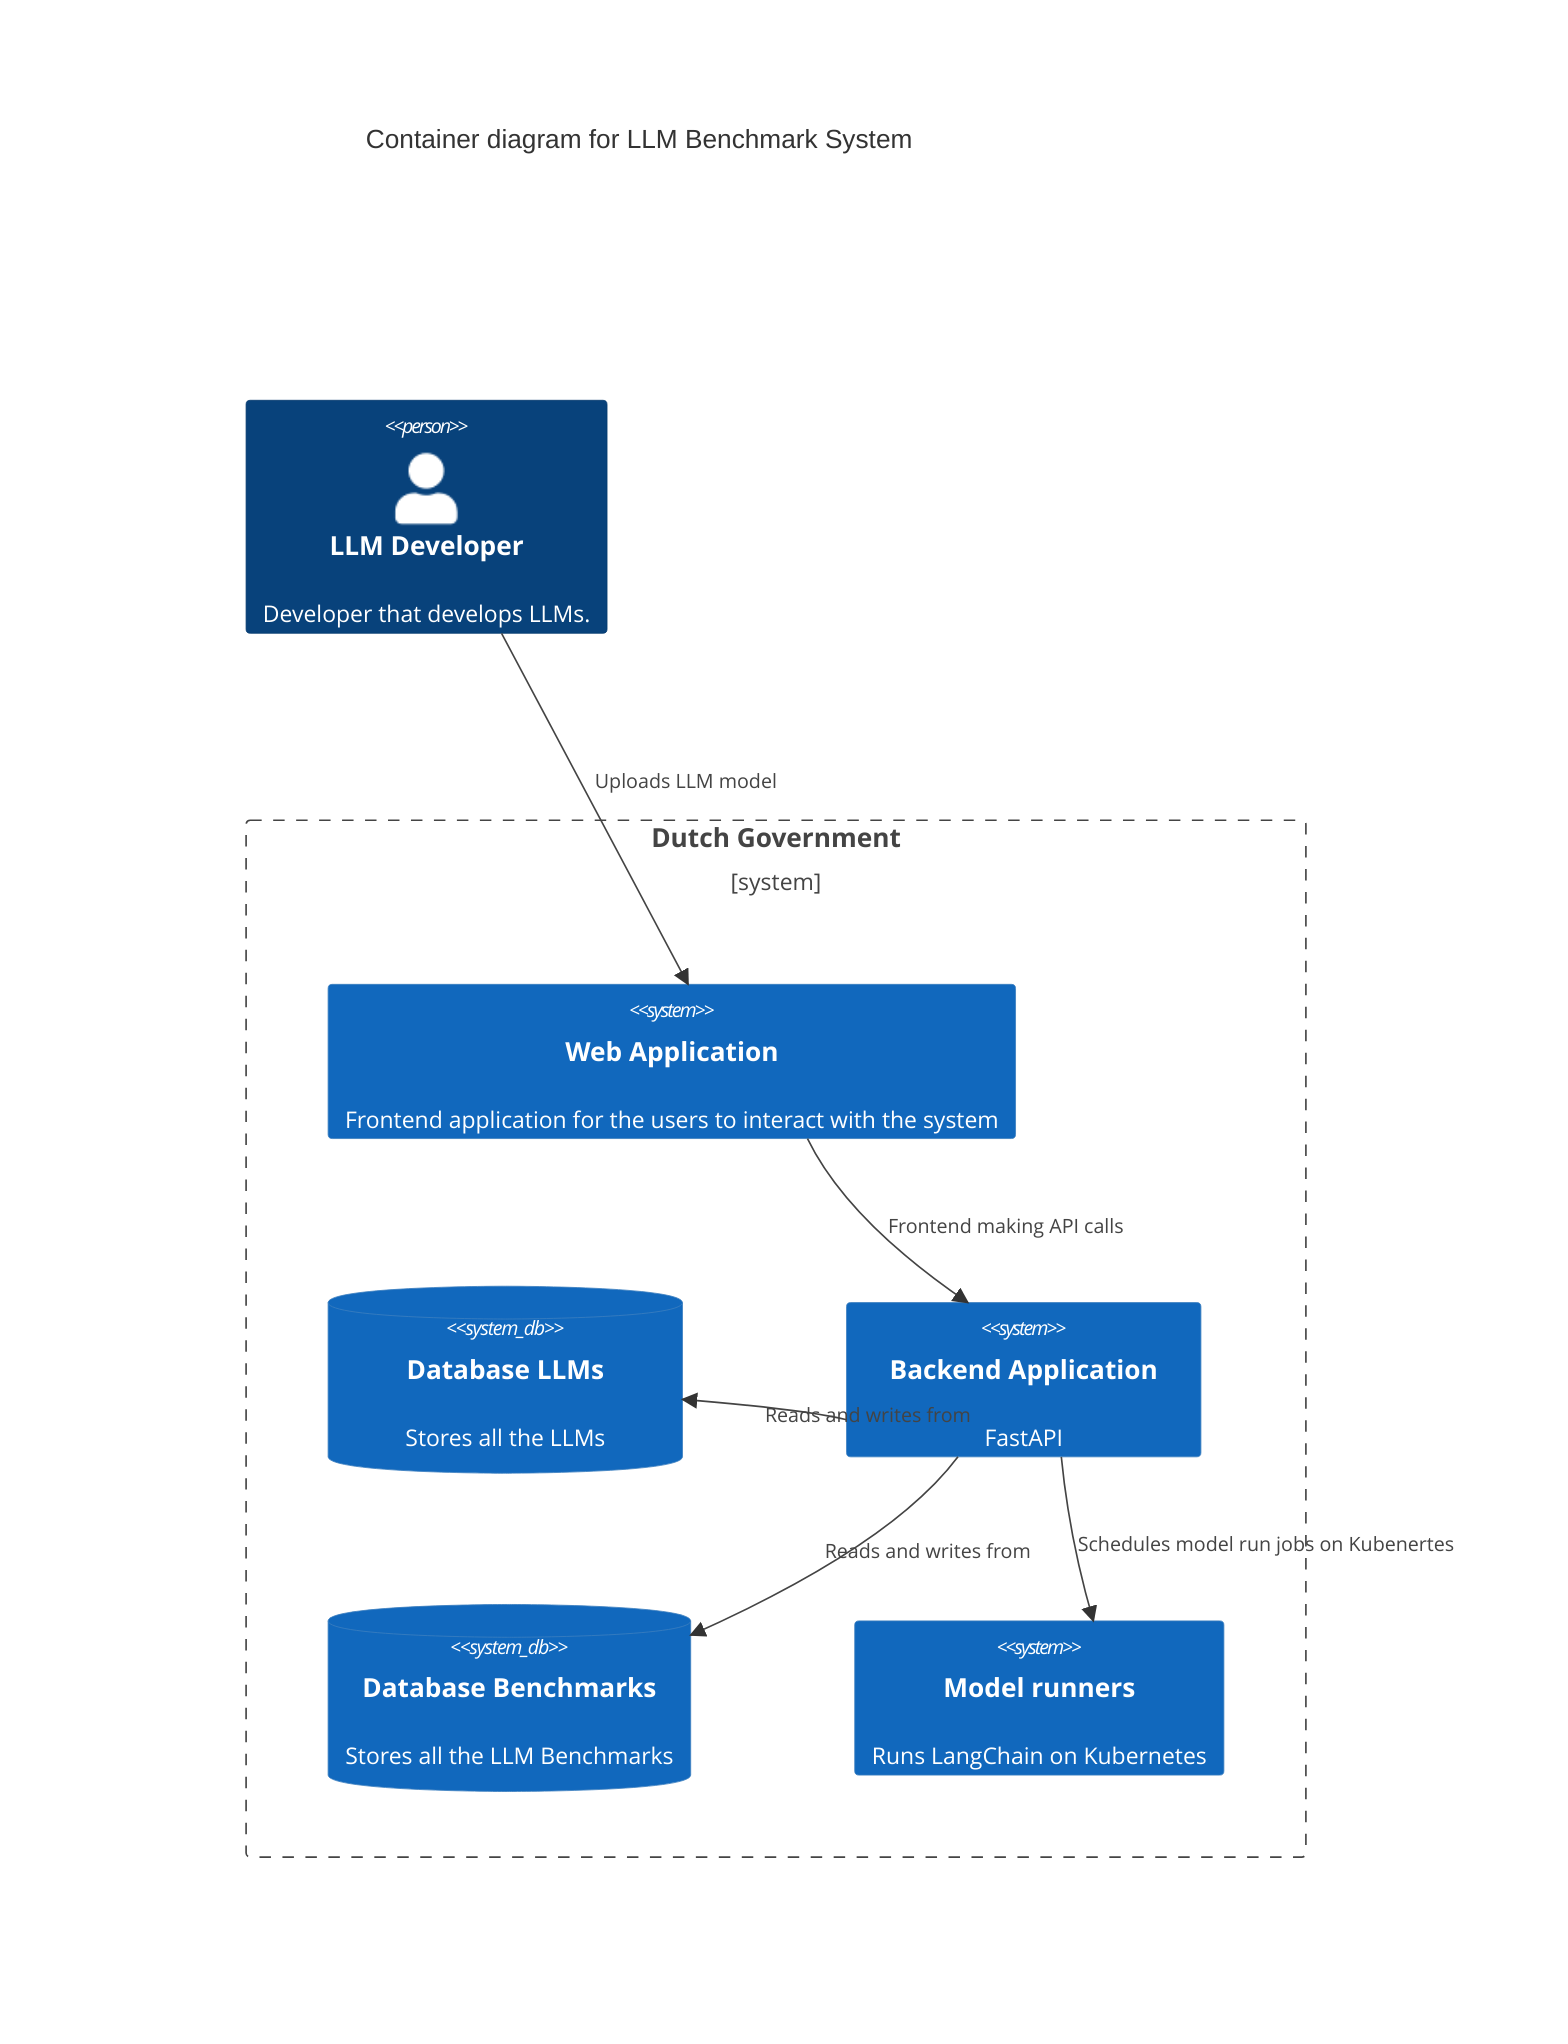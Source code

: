 C4Context
      title Container diagram for LLM Benchmark System
      Boundary(b0, "Dutch Government") {
        System(web_api, "Web Application", "Frontend application for the users to interact with the system")
        SystemDb(DB_LLM, "Database LLMs", "Stores all the LLMs")
        System(fast_api, "Backend Application", "FastAPI")
        SystemDb(DB_Benchmark, "Database Benchmarks", "Stores all the LLM Benchmarks")
        System(model_runner, "Model runners", "Runs LangChain on Kubernetes")
      }

      Person(dev, "LLM Developer", "Developer that develops LLMs.")
      Rel(dev, web_api, "Uploads LLM model")

      Rel(web_api, fast_api, "Frontend making API calls")
      Rel(fast_api, DB_LLM, "Reads and writes from")
      Rel(fast_api, DB_Benchmark, "Reads and writes from")
      Rel(fast_api, model_runner, "Schedules model run jobs on Kubenertes")

      UpdateLayoutConfig($c4ShapeInRow="2", $c4BoundaryInRow="1")
      UpdateRelStyle(dev, web_api, $offsetY="-20")